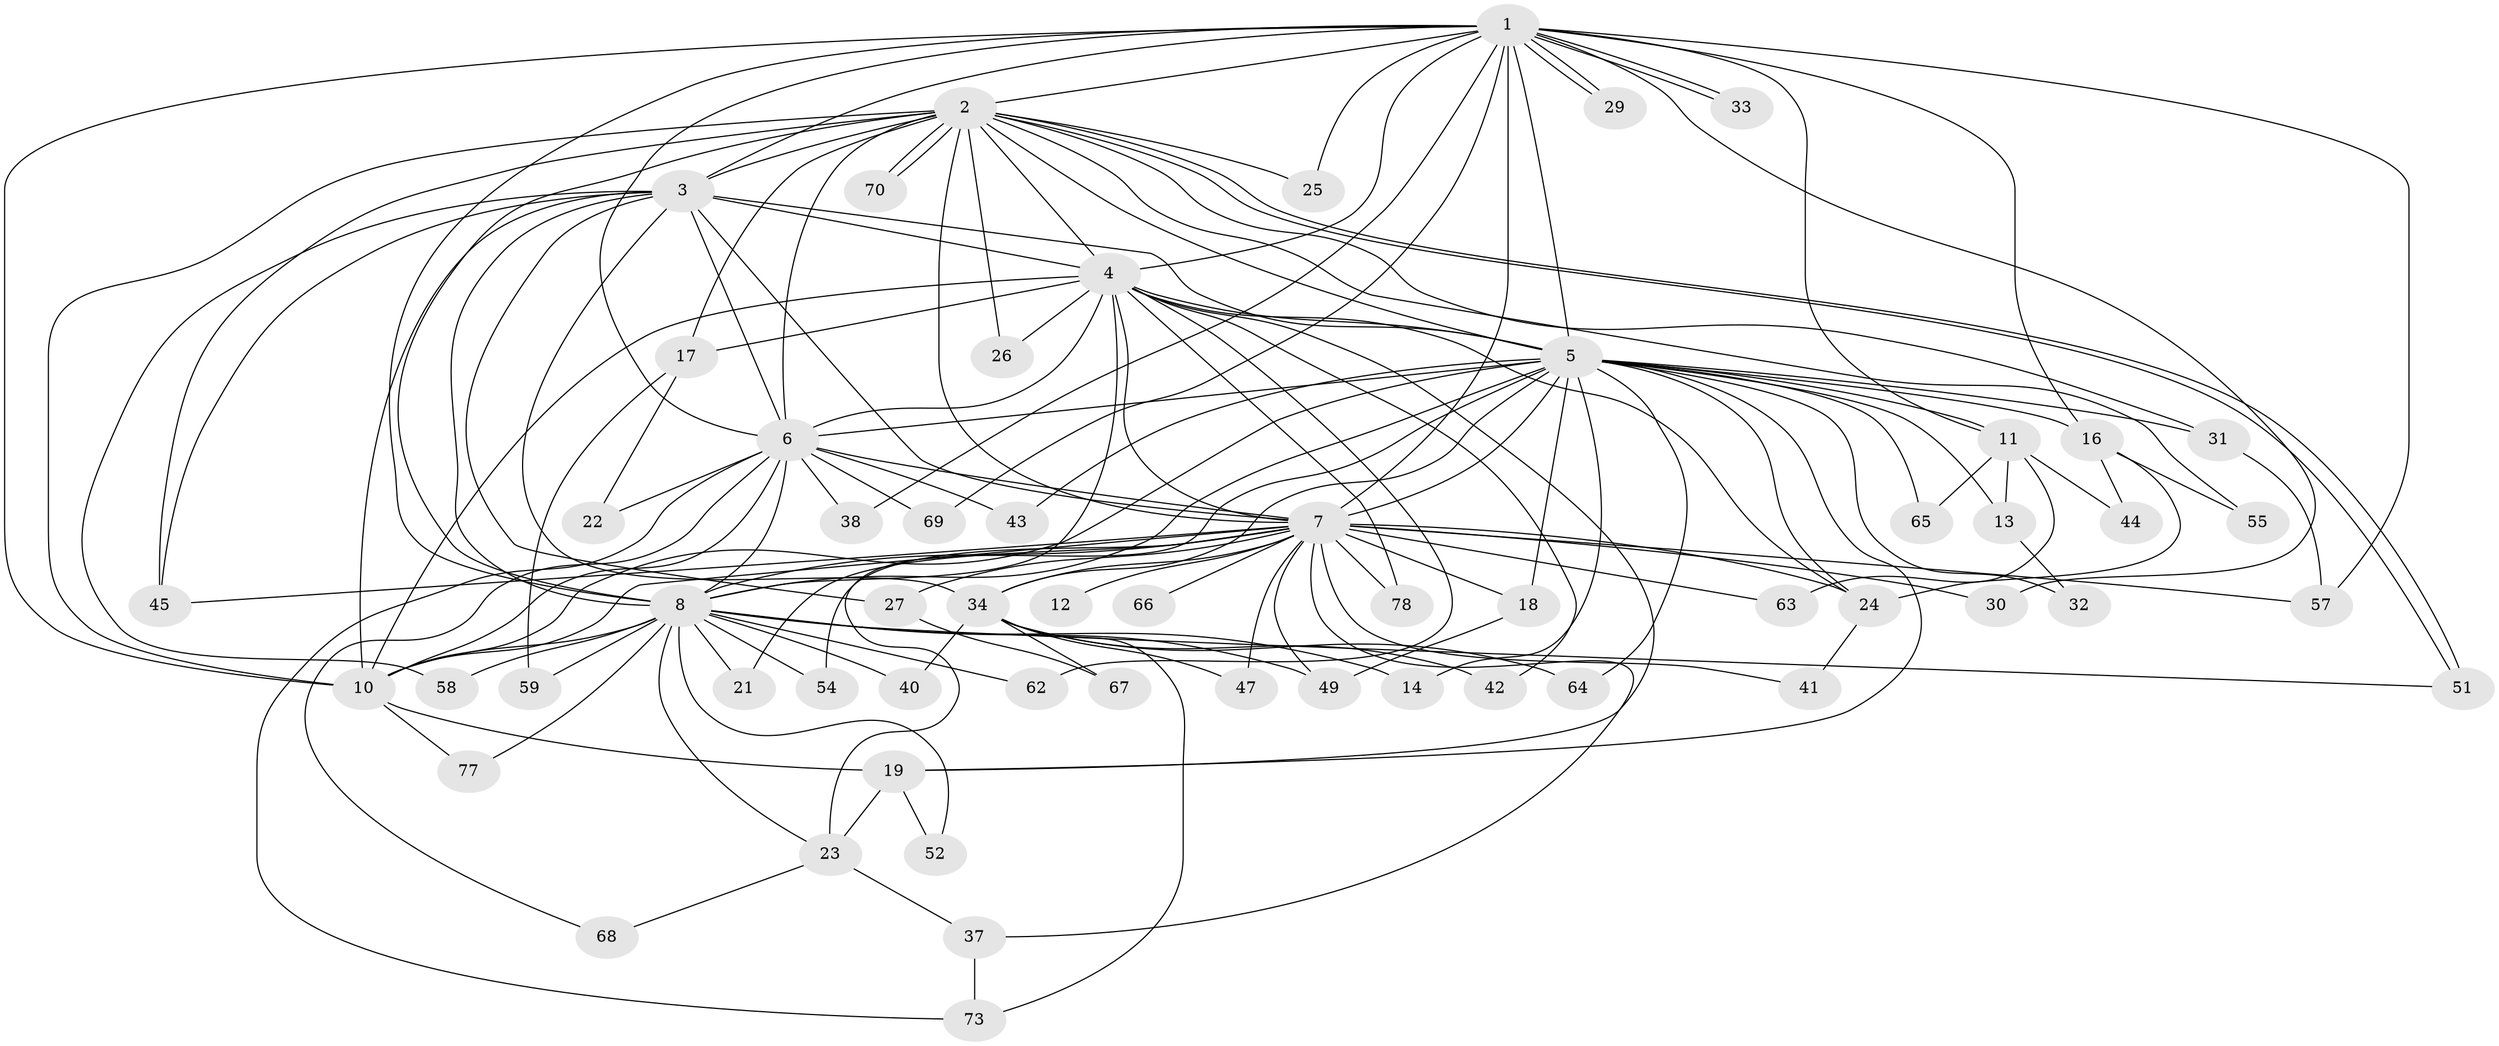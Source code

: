// original degree distribution, {21: 0.02564102564102564, 22: 0.01282051282051282, 15: 0.02564102564102564, 18: 0.01282051282051282, 26: 0.01282051282051282, 19: 0.01282051282051282, 16: 0.01282051282051282, 13: 0.01282051282051282, 7: 0.02564102564102564, 2: 0.5897435897435898, 3: 0.16666666666666666, 5: 0.038461538461538464, 4: 0.05128205128205128}
// Generated by graph-tools (version 1.1) at 2025/11/02/27/25 16:11:02]
// undirected, 59 vertices, 144 edges
graph export_dot {
graph [start="1"]
  node [color=gray90,style=filled];
  1 [super="+15"];
  2 [super="+53"];
  3 [super="+56"];
  4 [super="+46"];
  5 [super="+75"];
  6 [super="+76"];
  7 [super="+9"];
  8 [super="+35"];
  10 [super="+50"];
  11 [super="+39"];
  12;
  13;
  14;
  16 [super="+48"];
  17;
  18;
  19 [super="+20"];
  21;
  22;
  23 [super="+72"];
  24 [super="+28"];
  25;
  26;
  27;
  29;
  30;
  31 [super="+61"];
  32;
  33;
  34 [super="+36"];
  37;
  38;
  40;
  41;
  42;
  43;
  44;
  45 [super="+71"];
  47;
  49 [super="+74"];
  51 [super="+60"];
  52;
  54;
  55;
  57;
  58;
  59;
  62;
  63;
  64;
  65;
  66;
  67;
  68;
  69;
  70;
  73;
  77;
  78;
  1 -- 2 [weight=2];
  1 -- 3;
  1 -- 4;
  1 -- 5;
  1 -- 6;
  1 -- 7 [weight=2];
  1 -- 8;
  1 -- 10;
  1 -- 11 [weight=2];
  1 -- 16;
  1 -- 25;
  1 -- 29;
  1 -- 29;
  1 -- 30;
  1 -- 33;
  1 -- 33;
  1 -- 38;
  1 -- 69;
  1 -- 57;
  2 -- 3;
  2 -- 4;
  2 -- 5;
  2 -- 6;
  2 -- 7 [weight=2];
  2 -- 8;
  2 -- 10;
  2 -- 17;
  2 -- 25;
  2 -- 26;
  2 -- 31;
  2 -- 45;
  2 -- 51;
  2 -- 51;
  2 -- 55;
  2 -- 70;
  2 -- 70;
  3 -- 4 [weight=2];
  3 -- 5 [weight=2];
  3 -- 6;
  3 -- 7 [weight=2];
  3 -- 8;
  3 -- 10;
  3 -- 27;
  3 -- 34;
  3 -- 45;
  3 -- 58;
  4 -- 5 [weight=2];
  4 -- 6;
  4 -- 7 [weight=2];
  4 -- 8;
  4 -- 10;
  4 -- 17;
  4 -- 19;
  4 -- 24;
  4 -- 26;
  4 -- 42;
  4 -- 62;
  4 -- 78;
  5 -- 6;
  5 -- 7 [weight=2];
  5 -- 8 [weight=2];
  5 -- 10;
  5 -- 11;
  5 -- 13;
  5 -- 14;
  5 -- 16;
  5 -- 18;
  5 -- 19;
  5 -- 24;
  5 -- 31;
  5 -- 32;
  5 -- 43;
  5 -- 64;
  5 -- 65;
  5 -- 34;
  5 -- 23;
  6 -- 7 [weight=2];
  6 -- 8;
  6 -- 10;
  6 -- 22;
  6 -- 38;
  6 -- 43;
  6 -- 68;
  6 -- 69;
  6 -- 73;
  7 -- 8 [weight=2];
  7 -- 10 [weight=2];
  7 -- 12 [weight=2];
  7 -- 21;
  7 -- 27;
  7 -- 30;
  7 -- 37;
  7 -- 47;
  7 -- 54;
  7 -- 57;
  7 -- 63;
  7 -- 66 [weight=2];
  7 -- 78;
  7 -- 34;
  7 -- 41;
  7 -- 18;
  7 -- 24;
  7 -- 45;
  7 -- 49;
  8 -- 10;
  8 -- 14;
  8 -- 21;
  8 -- 23;
  8 -- 49;
  8 -- 52;
  8 -- 58;
  8 -- 59;
  8 -- 77;
  8 -- 54;
  8 -- 40;
  8 -- 62;
  8 -- 51;
  10 -- 77;
  10 -- 19;
  11 -- 13;
  11 -- 44;
  11 -- 63;
  11 -- 65;
  13 -- 32;
  16 -- 44;
  16 -- 55;
  16 -- 24;
  17 -- 22;
  17 -- 59;
  18 -- 49;
  19 -- 52;
  19 -- 23;
  23 -- 37;
  23 -- 68;
  24 -- 41;
  27 -- 67;
  31 -- 57;
  34 -- 67;
  34 -- 64;
  34 -- 40;
  34 -- 73;
  34 -- 42;
  34 -- 47;
  37 -- 73;
}
